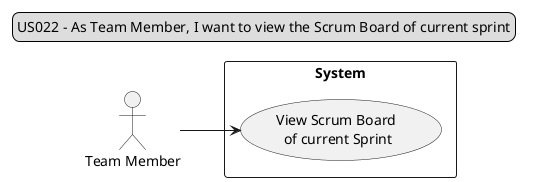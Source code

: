 @startuml

legend top
US022 - As Team Member, I want to view the Scrum Board of current sprint
end legend

left to right direction
actor "Team Member"

rectangle System {
usecase "View Scrum Board \nof current Sprint" as UC1
}

 "Team Member" --> UC1

@enduml